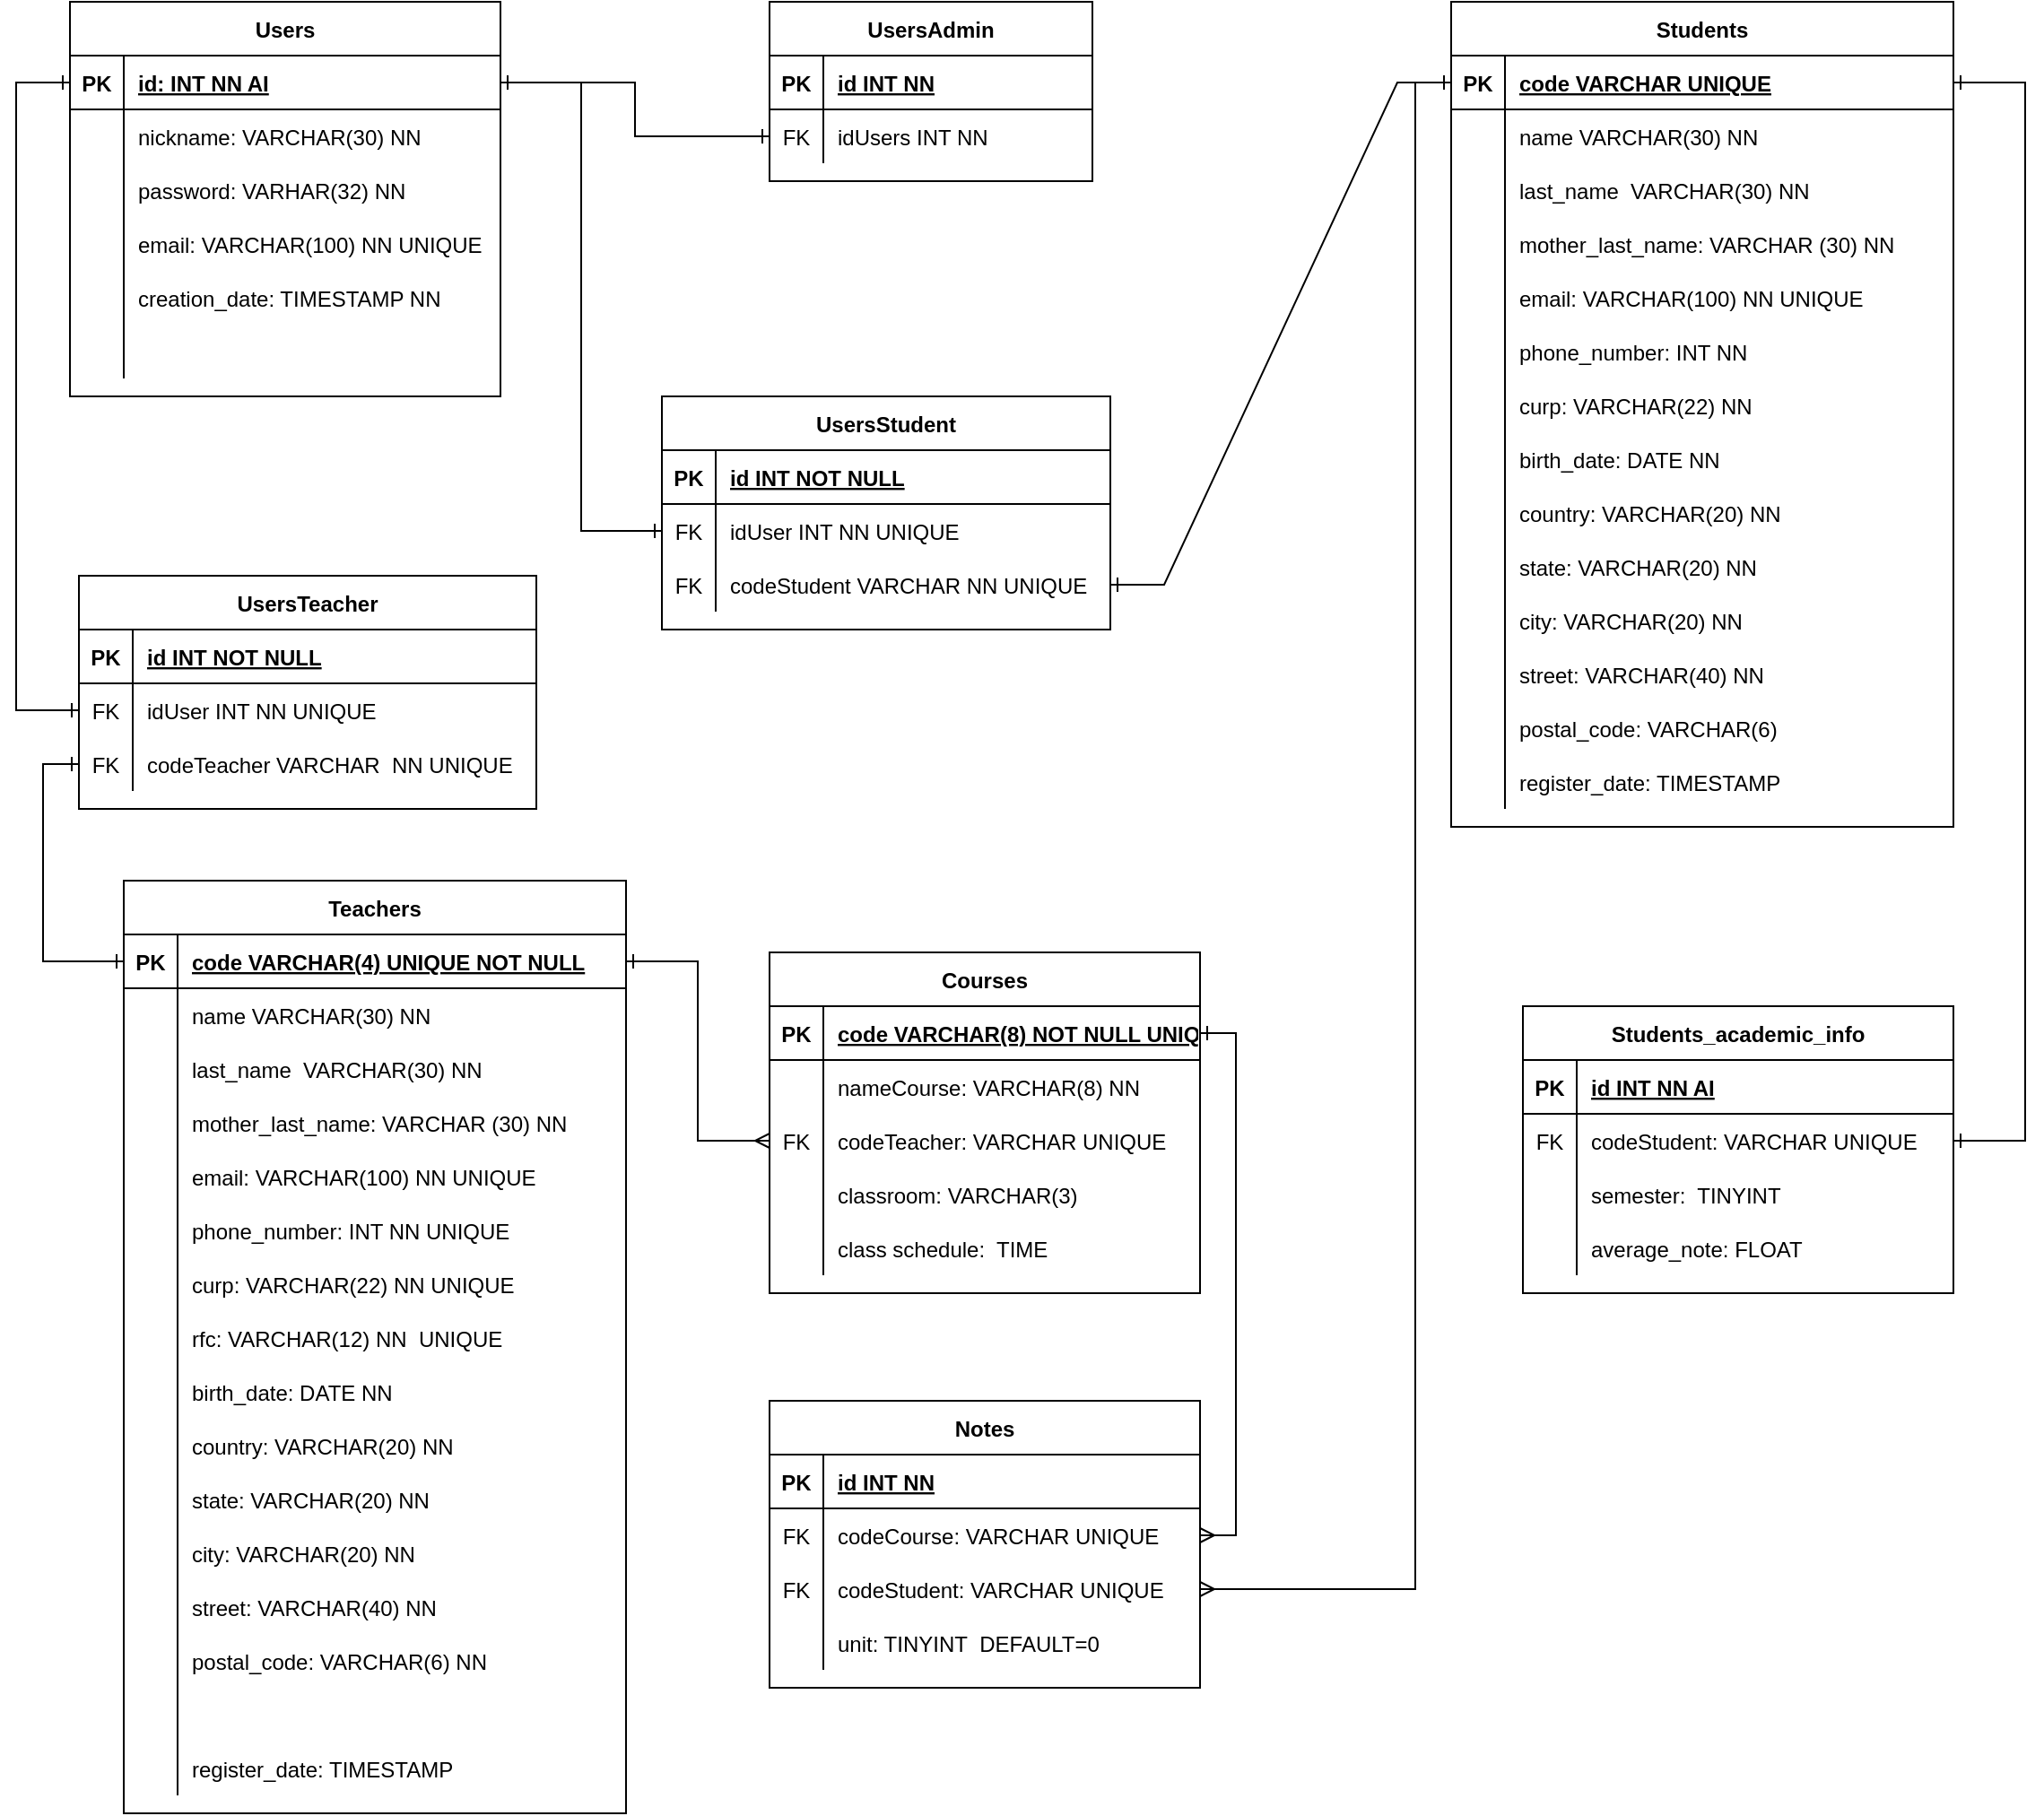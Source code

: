 <mxfile version="19.0.3" type="device"><diagram id="V6RpTPRDwEOtcUbeiDwb" name="Página-1"><mxGraphModel dx="868" dy="561" grid="1" gridSize="10" guides="1" tooltips="1" connect="1" arrows="1" fold="1" page="1" pageScale="1" pageWidth="1169" pageHeight="1654" math="0" shadow="0"><root><mxCell id="0"/><mxCell id="1" parent="0"/><mxCell id="10BROFolvY5V-bJtuwKu-2" value="Users" style="shape=table;startSize=30;container=1;collapsible=1;childLayout=tableLayout;fixedRows=1;rowLines=0;fontStyle=1;align=center;resizeLast=1;" parent="1" vertex="1"><mxGeometry x="40" y="40" width="240" height="220" as="geometry"><mxRectangle x="200" y="130" width="70" height="30" as="alternateBounds"/></mxGeometry></mxCell><mxCell id="10BROFolvY5V-bJtuwKu-3" value="" style="shape=tableRow;horizontal=0;startSize=0;swimlaneHead=0;swimlaneBody=0;fillColor=none;collapsible=0;dropTarget=0;points=[[0,0.5],[1,0.5]];portConstraint=eastwest;top=0;left=0;right=0;bottom=1;" parent="10BROFolvY5V-bJtuwKu-2" vertex="1"><mxGeometry y="30" width="240" height="30" as="geometry"/></mxCell><mxCell id="10BROFolvY5V-bJtuwKu-4" value="PK" style="shape=partialRectangle;connectable=0;fillColor=none;top=0;left=0;bottom=0;right=0;fontStyle=1;overflow=hidden;" parent="10BROFolvY5V-bJtuwKu-3" vertex="1"><mxGeometry width="30" height="30" as="geometry"><mxRectangle width="30" height="30" as="alternateBounds"/></mxGeometry></mxCell><mxCell id="10BROFolvY5V-bJtuwKu-5" value="id: INT NN AI" style="shape=partialRectangle;connectable=0;fillColor=none;top=0;left=0;bottom=0;right=0;align=left;spacingLeft=6;fontStyle=5;overflow=hidden;" parent="10BROFolvY5V-bJtuwKu-3" vertex="1"><mxGeometry x="30" width="210" height="30" as="geometry"><mxRectangle width="210" height="30" as="alternateBounds"/></mxGeometry></mxCell><mxCell id="10BROFolvY5V-bJtuwKu-6" value="" style="shape=tableRow;horizontal=0;startSize=0;swimlaneHead=0;swimlaneBody=0;fillColor=none;collapsible=0;dropTarget=0;points=[[0,0.5],[1,0.5]];portConstraint=eastwest;top=0;left=0;right=0;bottom=0;" parent="10BROFolvY5V-bJtuwKu-2" vertex="1"><mxGeometry y="60" width="240" height="30" as="geometry"/></mxCell><mxCell id="10BROFolvY5V-bJtuwKu-7" value="" style="shape=partialRectangle;connectable=0;fillColor=none;top=0;left=0;bottom=0;right=0;editable=1;overflow=hidden;" parent="10BROFolvY5V-bJtuwKu-6" vertex="1"><mxGeometry width="30" height="30" as="geometry"><mxRectangle width="30" height="30" as="alternateBounds"/></mxGeometry></mxCell><mxCell id="10BROFolvY5V-bJtuwKu-8" value="nickname: VARCHAR(30) NN" style="shape=partialRectangle;connectable=0;fillColor=none;top=0;left=0;bottom=0;right=0;align=left;spacingLeft=6;overflow=hidden;" parent="10BROFolvY5V-bJtuwKu-6" vertex="1"><mxGeometry x="30" width="210" height="30" as="geometry"><mxRectangle width="210" height="30" as="alternateBounds"/></mxGeometry></mxCell><mxCell id="10BROFolvY5V-bJtuwKu-9" value="" style="shape=tableRow;horizontal=0;startSize=0;swimlaneHead=0;swimlaneBody=0;fillColor=none;collapsible=0;dropTarget=0;points=[[0,0.5],[1,0.5]];portConstraint=eastwest;top=0;left=0;right=0;bottom=0;" parent="10BROFolvY5V-bJtuwKu-2" vertex="1"><mxGeometry y="90" width="240" height="30" as="geometry"/></mxCell><mxCell id="10BROFolvY5V-bJtuwKu-10" value="" style="shape=partialRectangle;connectable=0;fillColor=none;top=0;left=0;bottom=0;right=0;editable=1;overflow=hidden;" parent="10BROFolvY5V-bJtuwKu-9" vertex="1"><mxGeometry width="30" height="30" as="geometry"><mxRectangle width="30" height="30" as="alternateBounds"/></mxGeometry></mxCell><mxCell id="10BROFolvY5V-bJtuwKu-11" value="password: VARHAR(32) NN" style="shape=partialRectangle;connectable=0;fillColor=none;top=0;left=0;bottom=0;right=0;align=left;spacingLeft=6;overflow=hidden;" parent="10BROFolvY5V-bJtuwKu-9" vertex="1"><mxGeometry x="30" width="210" height="30" as="geometry"><mxRectangle width="210" height="30" as="alternateBounds"/></mxGeometry></mxCell><mxCell id="10BROFolvY5V-bJtuwKu-12" value="" style="shape=tableRow;horizontal=0;startSize=0;swimlaneHead=0;swimlaneBody=0;fillColor=none;collapsible=0;dropTarget=0;points=[[0,0.5],[1,0.5]];portConstraint=eastwest;top=0;left=0;right=0;bottom=0;" parent="10BROFolvY5V-bJtuwKu-2" vertex="1"><mxGeometry y="120" width="240" height="30" as="geometry"/></mxCell><mxCell id="10BROFolvY5V-bJtuwKu-13" value="" style="shape=partialRectangle;connectable=0;fillColor=none;top=0;left=0;bottom=0;right=0;editable=1;overflow=hidden;" parent="10BROFolvY5V-bJtuwKu-12" vertex="1"><mxGeometry width="30" height="30" as="geometry"><mxRectangle width="30" height="30" as="alternateBounds"/></mxGeometry></mxCell><mxCell id="10BROFolvY5V-bJtuwKu-14" value="email: VARCHAR(100) NN UNIQUE" style="shape=partialRectangle;connectable=0;fillColor=none;top=0;left=0;bottom=0;right=0;align=left;spacingLeft=6;overflow=hidden;" parent="10BROFolvY5V-bJtuwKu-12" vertex="1"><mxGeometry x="30" width="210" height="30" as="geometry"><mxRectangle width="210" height="30" as="alternateBounds"/></mxGeometry></mxCell><mxCell id="10BROFolvY5V-bJtuwKu-16" style="shape=tableRow;horizontal=0;startSize=0;swimlaneHead=0;swimlaneBody=0;fillColor=none;collapsible=0;dropTarget=0;points=[[0,0.5],[1,0.5]];portConstraint=eastwest;top=0;left=0;right=0;bottom=0;" parent="10BROFolvY5V-bJtuwKu-2" vertex="1"><mxGeometry y="150" width="240" height="30" as="geometry"/></mxCell><mxCell id="10BROFolvY5V-bJtuwKu-17" style="shape=partialRectangle;connectable=0;fillColor=none;top=0;left=0;bottom=0;right=0;editable=1;overflow=hidden;" parent="10BROFolvY5V-bJtuwKu-16" vertex="1"><mxGeometry width="30" height="30" as="geometry"><mxRectangle width="30" height="30" as="alternateBounds"/></mxGeometry></mxCell><mxCell id="10BROFolvY5V-bJtuwKu-18" value="creation_date: TIMESTAMP NN" style="shape=partialRectangle;connectable=0;fillColor=none;top=0;left=0;bottom=0;right=0;align=left;spacingLeft=6;overflow=hidden;" parent="10BROFolvY5V-bJtuwKu-16" vertex="1"><mxGeometry x="30" width="210" height="30" as="geometry"><mxRectangle width="210" height="30" as="alternateBounds"/></mxGeometry></mxCell><mxCell id="10BROFolvY5V-bJtuwKu-19" style="shape=tableRow;horizontal=0;startSize=0;swimlaneHead=0;swimlaneBody=0;fillColor=none;collapsible=0;dropTarget=0;points=[[0,0.5],[1,0.5]];portConstraint=eastwest;top=0;left=0;right=0;bottom=0;" parent="10BROFolvY5V-bJtuwKu-2" vertex="1"><mxGeometry y="180" width="240" height="30" as="geometry"/></mxCell><mxCell id="10BROFolvY5V-bJtuwKu-20" style="shape=partialRectangle;connectable=0;fillColor=none;top=0;left=0;bottom=0;right=0;editable=1;overflow=hidden;" parent="10BROFolvY5V-bJtuwKu-19" vertex="1"><mxGeometry width="30" height="30" as="geometry"><mxRectangle width="30" height="30" as="alternateBounds"/></mxGeometry></mxCell><mxCell id="10BROFolvY5V-bJtuwKu-21" value="" style="shape=partialRectangle;connectable=0;fillColor=none;top=0;left=0;bottom=0;right=0;align=left;spacingLeft=6;overflow=hidden;" parent="10BROFolvY5V-bJtuwKu-19" vertex="1"><mxGeometry x="30" width="210" height="30" as="geometry"><mxRectangle width="210" height="30" as="alternateBounds"/></mxGeometry></mxCell><mxCell id="10BROFolvY5V-bJtuwKu-22" value="Students" style="shape=table;startSize=30;container=1;collapsible=1;childLayout=tableLayout;fixedRows=1;rowLines=0;fontStyle=1;align=center;resizeLast=1;" parent="1" vertex="1"><mxGeometry x="810" y="40" width="280" height="460" as="geometry"/></mxCell><mxCell id="10BROFolvY5V-bJtuwKu-23" value="" style="shape=tableRow;horizontal=0;startSize=0;swimlaneHead=0;swimlaneBody=0;fillColor=none;collapsible=0;dropTarget=0;points=[[0,0.5],[1,0.5]];portConstraint=eastwest;top=0;left=0;right=0;bottom=1;" parent="10BROFolvY5V-bJtuwKu-22" vertex="1"><mxGeometry y="30" width="280" height="30" as="geometry"/></mxCell><mxCell id="10BROFolvY5V-bJtuwKu-24" value="PK" style="shape=partialRectangle;connectable=0;fillColor=none;top=0;left=0;bottom=0;right=0;fontStyle=1;overflow=hidden;" parent="10BROFolvY5V-bJtuwKu-23" vertex="1"><mxGeometry width="30" height="30" as="geometry"><mxRectangle width="30" height="30" as="alternateBounds"/></mxGeometry></mxCell><mxCell id="10BROFolvY5V-bJtuwKu-25" value="code VARCHAR UNIQUE" style="shape=partialRectangle;connectable=0;fillColor=none;top=0;left=0;bottom=0;right=0;align=left;spacingLeft=6;fontStyle=5;overflow=hidden;" parent="10BROFolvY5V-bJtuwKu-23" vertex="1"><mxGeometry x="30" width="250" height="30" as="geometry"><mxRectangle width="250" height="30" as="alternateBounds"/></mxGeometry></mxCell><mxCell id="10BROFolvY5V-bJtuwKu-26" value="" style="shape=tableRow;horizontal=0;startSize=0;swimlaneHead=0;swimlaneBody=0;fillColor=none;collapsible=0;dropTarget=0;points=[[0,0.5],[1,0.5]];portConstraint=eastwest;top=0;left=0;right=0;bottom=0;" parent="10BROFolvY5V-bJtuwKu-22" vertex="1"><mxGeometry y="60" width="280" height="30" as="geometry"/></mxCell><mxCell id="10BROFolvY5V-bJtuwKu-27" value="" style="shape=partialRectangle;connectable=0;fillColor=none;top=0;left=0;bottom=0;right=0;editable=1;overflow=hidden;" parent="10BROFolvY5V-bJtuwKu-26" vertex="1"><mxGeometry width="30" height="30" as="geometry"><mxRectangle width="30" height="30" as="alternateBounds"/></mxGeometry></mxCell><mxCell id="10BROFolvY5V-bJtuwKu-28" value="name VARCHAR(30) NN" style="shape=partialRectangle;connectable=0;fillColor=none;top=0;left=0;bottom=0;right=0;align=left;spacingLeft=6;overflow=hidden;" parent="10BROFolvY5V-bJtuwKu-26" vertex="1"><mxGeometry x="30" width="250" height="30" as="geometry"><mxRectangle width="250" height="30" as="alternateBounds"/></mxGeometry></mxCell><mxCell id="10BROFolvY5V-bJtuwKu-29" value="" style="shape=tableRow;horizontal=0;startSize=0;swimlaneHead=0;swimlaneBody=0;fillColor=none;collapsible=0;dropTarget=0;points=[[0,0.5],[1,0.5]];portConstraint=eastwest;top=0;left=0;right=0;bottom=0;" parent="10BROFolvY5V-bJtuwKu-22" vertex="1"><mxGeometry y="90" width="280" height="30" as="geometry"/></mxCell><mxCell id="10BROFolvY5V-bJtuwKu-30" value="" style="shape=partialRectangle;connectable=0;fillColor=none;top=0;left=0;bottom=0;right=0;editable=1;overflow=hidden;" parent="10BROFolvY5V-bJtuwKu-29" vertex="1"><mxGeometry width="30" height="30" as="geometry"><mxRectangle width="30" height="30" as="alternateBounds"/></mxGeometry></mxCell><mxCell id="10BROFolvY5V-bJtuwKu-31" value="last_name  VARCHAR(30) NN" style="shape=partialRectangle;connectable=0;fillColor=none;top=0;left=0;bottom=0;right=0;align=left;spacingLeft=6;overflow=hidden;" parent="10BROFolvY5V-bJtuwKu-29" vertex="1"><mxGeometry x="30" width="250" height="30" as="geometry"><mxRectangle width="250" height="30" as="alternateBounds"/></mxGeometry></mxCell><mxCell id="10BROFolvY5V-bJtuwKu-32" value="" style="shape=tableRow;horizontal=0;startSize=0;swimlaneHead=0;swimlaneBody=0;fillColor=none;collapsible=0;dropTarget=0;points=[[0,0.5],[1,0.5]];portConstraint=eastwest;top=0;left=0;right=0;bottom=0;" parent="10BROFolvY5V-bJtuwKu-22" vertex="1"><mxGeometry y="120" width="280" height="30" as="geometry"/></mxCell><mxCell id="10BROFolvY5V-bJtuwKu-33" value="" style="shape=partialRectangle;connectable=0;fillColor=none;top=0;left=0;bottom=0;right=0;editable=1;overflow=hidden;" parent="10BROFolvY5V-bJtuwKu-32" vertex="1"><mxGeometry width="30" height="30" as="geometry"><mxRectangle width="30" height="30" as="alternateBounds"/></mxGeometry></mxCell><mxCell id="10BROFolvY5V-bJtuwKu-34" value="mother_last_name: VARCHAR (30) NN" style="shape=partialRectangle;connectable=0;fillColor=none;top=0;left=0;bottom=0;right=0;align=left;spacingLeft=6;overflow=hidden;" parent="10BROFolvY5V-bJtuwKu-32" vertex="1"><mxGeometry x="30" width="250" height="30" as="geometry"><mxRectangle width="250" height="30" as="alternateBounds"/></mxGeometry></mxCell><mxCell id="10BROFolvY5V-bJtuwKu-56" style="shape=tableRow;horizontal=0;startSize=0;swimlaneHead=0;swimlaneBody=0;fillColor=none;collapsible=0;dropTarget=0;points=[[0,0.5],[1,0.5]];portConstraint=eastwest;top=0;left=0;right=0;bottom=0;" parent="10BROFolvY5V-bJtuwKu-22" vertex="1"><mxGeometry y="150" width="280" height="30" as="geometry"/></mxCell><mxCell id="10BROFolvY5V-bJtuwKu-57" style="shape=partialRectangle;connectable=0;fillColor=none;top=0;left=0;bottom=0;right=0;editable=1;overflow=hidden;" parent="10BROFolvY5V-bJtuwKu-56" vertex="1"><mxGeometry width="30" height="30" as="geometry"><mxRectangle width="30" height="30" as="alternateBounds"/></mxGeometry></mxCell><mxCell id="10BROFolvY5V-bJtuwKu-58" value="email: VARCHAR(100) NN UNIQUE" style="shape=partialRectangle;connectable=0;fillColor=none;top=0;left=0;bottom=0;right=0;align=left;spacingLeft=6;overflow=hidden;" parent="10BROFolvY5V-bJtuwKu-56" vertex="1"><mxGeometry x="30" width="250" height="30" as="geometry"><mxRectangle width="250" height="30" as="alternateBounds"/></mxGeometry></mxCell><mxCell id="10BROFolvY5V-bJtuwKu-105" style="shape=tableRow;horizontal=0;startSize=0;swimlaneHead=0;swimlaneBody=0;fillColor=none;collapsible=0;dropTarget=0;points=[[0,0.5],[1,0.5]];portConstraint=eastwest;top=0;left=0;right=0;bottom=0;" parent="10BROFolvY5V-bJtuwKu-22" vertex="1"><mxGeometry y="180" width="280" height="30" as="geometry"/></mxCell><mxCell id="10BROFolvY5V-bJtuwKu-106" style="shape=partialRectangle;connectable=0;fillColor=none;top=0;left=0;bottom=0;right=0;editable=1;overflow=hidden;" parent="10BROFolvY5V-bJtuwKu-105" vertex="1"><mxGeometry width="30" height="30" as="geometry"><mxRectangle width="30" height="30" as="alternateBounds"/></mxGeometry></mxCell><mxCell id="10BROFolvY5V-bJtuwKu-107" value="phone_number: INT NN" style="shape=partialRectangle;connectable=0;fillColor=none;top=0;left=0;bottom=0;right=0;align=left;spacingLeft=6;overflow=hidden;" parent="10BROFolvY5V-bJtuwKu-105" vertex="1"><mxGeometry x="30" width="250" height="30" as="geometry"><mxRectangle width="250" height="30" as="alternateBounds"/></mxGeometry></mxCell><mxCell id="10BROFolvY5V-bJtuwKu-35" style="shape=tableRow;horizontal=0;startSize=0;swimlaneHead=0;swimlaneBody=0;fillColor=none;collapsible=0;dropTarget=0;points=[[0,0.5],[1,0.5]];portConstraint=eastwest;top=0;left=0;right=0;bottom=0;" parent="10BROFolvY5V-bJtuwKu-22" vertex="1"><mxGeometry y="210" width="280" height="30" as="geometry"/></mxCell><mxCell id="10BROFolvY5V-bJtuwKu-36" style="shape=partialRectangle;connectable=0;fillColor=none;top=0;left=0;bottom=0;right=0;editable=1;overflow=hidden;" parent="10BROFolvY5V-bJtuwKu-35" vertex="1"><mxGeometry width="30" height="30" as="geometry"><mxRectangle width="30" height="30" as="alternateBounds"/></mxGeometry></mxCell><mxCell id="10BROFolvY5V-bJtuwKu-37" value="curp: VARCHAR(22) NN" style="shape=partialRectangle;connectable=0;fillColor=none;top=0;left=0;bottom=0;right=0;align=left;spacingLeft=6;overflow=hidden;" parent="10BROFolvY5V-bJtuwKu-35" vertex="1"><mxGeometry x="30" width="250" height="30" as="geometry"><mxRectangle width="250" height="30" as="alternateBounds"/></mxGeometry></mxCell><mxCell id="10BROFolvY5V-bJtuwKu-38" style="shape=tableRow;horizontal=0;startSize=0;swimlaneHead=0;swimlaneBody=0;fillColor=none;collapsible=0;dropTarget=0;points=[[0,0.5],[1,0.5]];portConstraint=eastwest;top=0;left=0;right=0;bottom=0;" parent="10BROFolvY5V-bJtuwKu-22" vertex="1"><mxGeometry y="240" width="280" height="30" as="geometry"/></mxCell><mxCell id="10BROFolvY5V-bJtuwKu-39" style="shape=partialRectangle;connectable=0;fillColor=none;top=0;left=0;bottom=0;right=0;editable=1;overflow=hidden;" parent="10BROFolvY5V-bJtuwKu-38" vertex="1"><mxGeometry width="30" height="30" as="geometry"><mxRectangle width="30" height="30" as="alternateBounds"/></mxGeometry></mxCell><mxCell id="10BROFolvY5V-bJtuwKu-40" value="birth_date: DATE NN" style="shape=partialRectangle;connectable=0;fillColor=none;top=0;left=0;bottom=0;right=0;align=left;spacingLeft=6;overflow=hidden;" parent="10BROFolvY5V-bJtuwKu-38" vertex="1"><mxGeometry x="30" width="250" height="30" as="geometry"><mxRectangle width="250" height="30" as="alternateBounds"/></mxGeometry></mxCell><mxCell id="10BROFolvY5V-bJtuwKu-41" style="shape=tableRow;horizontal=0;startSize=0;swimlaneHead=0;swimlaneBody=0;fillColor=none;collapsible=0;dropTarget=0;points=[[0,0.5],[1,0.5]];portConstraint=eastwest;top=0;left=0;right=0;bottom=0;" parent="10BROFolvY5V-bJtuwKu-22" vertex="1"><mxGeometry y="270" width="280" height="30" as="geometry"/></mxCell><mxCell id="10BROFolvY5V-bJtuwKu-42" style="shape=partialRectangle;connectable=0;fillColor=none;top=0;left=0;bottom=0;right=0;editable=1;overflow=hidden;" parent="10BROFolvY5V-bJtuwKu-41" vertex="1"><mxGeometry width="30" height="30" as="geometry"><mxRectangle width="30" height="30" as="alternateBounds"/></mxGeometry></mxCell><mxCell id="10BROFolvY5V-bJtuwKu-43" value="country: VARCHAR(20) NN" style="shape=partialRectangle;connectable=0;fillColor=none;top=0;left=0;bottom=0;right=0;align=left;spacingLeft=6;overflow=hidden;" parent="10BROFolvY5V-bJtuwKu-41" vertex="1"><mxGeometry x="30" width="250" height="30" as="geometry"><mxRectangle width="250" height="30" as="alternateBounds"/></mxGeometry></mxCell><mxCell id="10BROFolvY5V-bJtuwKu-44" style="shape=tableRow;horizontal=0;startSize=0;swimlaneHead=0;swimlaneBody=0;fillColor=none;collapsible=0;dropTarget=0;points=[[0,0.5],[1,0.5]];portConstraint=eastwest;top=0;left=0;right=0;bottom=0;" parent="10BROFolvY5V-bJtuwKu-22" vertex="1"><mxGeometry y="300" width="280" height="30" as="geometry"/></mxCell><mxCell id="10BROFolvY5V-bJtuwKu-45" style="shape=partialRectangle;connectable=0;fillColor=none;top=0;left=0;bottom=0;right=0;editable=1;overflow=hidden;" parent="10BROFolvY5V-bJtuwKu-44" vertex="1"><mxGeometry width="30" height="30" as="geometry"><mxRectangle width="30" height="30" as="alternateBounds"/></mxGeometry></mxCell><mxCell id="10BROFolvY5V-bJtuwKu-46" value="state: VARCHAR(20) NN" style="shape=partialRectangle;connectable=0;fillColor=none;top=0;left=0;bottom=0;right=0;align=left;spacingLeft=6;overflow=hidden;" parent="10BROFolvY5V-bJtuwKu-44" vertex="1"><mxGeometry x="30" width="250" height="30" as="geometry"><mxRectangle width="250" height="30" as="alternateBounds"/></mxGeometry></mxCell><mxCell id="10BROFolvY5V-bJtuwKu-47" style="shape=tableRow;horizontal=0;startSize=0;swimlaneHead=0;swimlaneBody=0;fillColor=none;collapsible=0;dropTarget=0;points=[[0,0.5],[1,0.5]];portConstraint=eastwest;top=0;left=0;right=0;bottom=0;" parent="10BROFolvY5V-bJtuwKu-22" vertex="1"><mxGeometry y="330" width="280" height="30" as="geometry"/></mxCell><mxCell id="10BROFolvY5V-bJtuwKu-48" style="shape=partialRectangle;connectable=0;fillColor=none;top=0;left=0;bottom=0;right=0;editable=1;overflow=hidden;" parent="10BROFolvY5V-bJtuwKu-47" vertex="1"><mxGeometry width="30" height="30" as="geometry"><mxRectangle width="30" height="30" as="alternateBounds"/></mxGeometry></mxCell><mxCell id="10BROFolvY5V-bJtuwKu-49" value="city: VARCHAR(20) NN" style="shape=partialRectangle;connectable=0;fillColor=none;top=0;left=0;bottom=0;right=0;align=left;spacingLeft=6;overflow=hidden;" parent="10BROFolvY5V-bJtuwKu-47" vertex="1"><mxGeometry x="30" width="250" height="30" as="geometry"><mxRectangle width="250" height="30" as="alternateBounds"/></mxGeometry></mxCell><mxCell id="10BROFolvY5V-bJtuwKu-50" style="shape=tableRow;horizontal=0;startSize=0;swimlaneHead=0;swimlaneBody=0;fillColor=none;collapsible=0;dropTarget=0;points=[[0,0.5],[1,0.5]];portConstraint=eastwest;top=0;left=0;right=0;bottom=0;" parent="10BROFolvY5V-bJtuwKu-22" vertex="1"><mxGeometry y="360" width="280" height="30" as="geometry"/></mxCell><mxCell id="10BROFolvY5V-bJtuwKu-51" style="shape=partialRectangle;connectable=0;fillColor=none;top=0;left=0;bottom=0;right=0;editable=1;overflow=hidden;" parent="10BROFolvY5V-bJtuwKu-50" vertex="1"><mxGeometry width="30" height="30" as="geometry"><mxRectangle width="30" height="30" as="alternateBounds"/></mxGeometry></mxCell><mxCell id="10BROFolvY5V-bJtuwKu-52" value="street: VARCHAR(40) NN" style="shape=partialRectangle;connectable=0;fillColor=none;top=0;left=0;bottom=0;right=0;align=left;spacingLeft=6;overflow=hidden;" parent="10BROFolvY5V-bJtuwKu-50" vertex="1"><mxGeometry x="30" width="250" height="30" as="geometry"><mxRectangle width="250" height="30" as="alternateBounds"/></mxGeometry></mxCell><mxCell id="10BROFolvY5V-bJtuwKu-53" style="shape=tableRow;horizontal=0;startSize=0;swimlaneHead=0;swimlaneBody=0;fillColor=none;collapsible=0;dropTarget=0;points=[[0,0.5],[1,0.5]];portConstraint=eastwest;top=0;left=0;right=0;bottom=0;" parent="10BROFolvY5V-bJtuwKu-22" vertex="1"><mxGeometry y="390" width="280" height="30" as="geometry"/></mxCell><mxCell id="10BROFolvY5V-bJtuwKu-54" style="shape=partialRectangle;connectable=0;fillColor=none;top=0;left=0;bottom=0;right=0;editable=1;overflow=hidden;" parent="10BROFolvY5V-bJtuwKu-53" vertex="1"><mxGeometry width="30" height="30" as="geometry"><mxRectangle width="30" height="30" as="alternateBounds"/></mxGeometry></mxCell><mxCell id="10BROFolvY5V-bJtuwKu-55" value="postal_code: VARCHAR(6)" style="shape=partialRectangle;connectable=0;fillColor=none;top=0;left=0;bottom=0;right=0;align=left;spacingLeft=6;overflow=hidden;" parent="10BROFolvY5V-bJtuwKu-53" vertex="1"><mxGeometry x="30" width="250" height="30" as="geometry"><mxRectangle width="250" height="30" as="alternateBounds"/></mxGeometry></mxCell><mxCell id="10BROFolvY5V-bJtuwKu-111" style="shape=tableRow;horizontal=0;startSize=0;swimlaneHead=0;swimlaneBody=0;fillColor=none;collapsible=0;dropTarget=0;points=[[0,0.5],[1,0.5]];portConstraint=eastwest;top=0;left=0;right=0;bottom=0;" parent="10BROFolvY5V-bJtuwKu-22" vertex="1"><mxGeometry y="420" width="280" height="30" as="geometry"/></mxCell><mxCell id="10BROFolvY5V-bJtuwKu-112" style="shape=partialRectangle;connectable=0;fillColor=none;top=0;left=0;bottom=0;right=0;editable=1;overflow=hidden;" parent="10BROFolvY5V-bJtuwKu-111" vertex="1"><mxGeometry width="30" height="30" as="geometry"><mxRectangle width="30" height="30" as="alternateBounds"/></mxGeometry></mxCell><mxCell id="10BROFolvY5V-bJtuwKu-113" value="register_date: TIMESTAMP" style="shape=partialRectangle;connectable=0;fillColor=none;top=0;left=0;bottom=0;right=0;align=left;spacingLeft=6;overflow=hidden;" parent="10BROFolvY5V-bJtuwKu-111" vertex="1"><mxGeometry x="30" width="250" height="30" as="geometry"><mxRectangle width="250" height="30" as="alternateBounds"/></mxGeometry></mxCell><mxCell id="10BROFolvY5V-bJtuwKu-62" value="Teachers" style="shape=table;startSize=30;container=1;collapsible=1;childLayout=tableLayout;fixedRows=1;rowLines=0;fontStyle=1;align=center;resizeLast=1;" parent="1" vertex="1"><mxGeometry x="70" y="530" width="280" height="520" as="geometry"/></mxCell><mxCell id="10BROFolvY5V-bJtuwKu-63" value="" style="shape=tableRow;horizontal=0;startSize=0;swimlaneHead=0;swimlaneBody=0;fillColor=none;collapsible=0;dropTarget=0;points=[[0,0.5],[1,0.5]];portConstraint=eastwest;top=0;left=0;right=0;bottom=1;" parent="10BROFolvY5V-bJtuwKu-62" vertex="1"><mxGeometry y="30" width="280" height="30" as="geometry"/></mxCell><mxCell id="10BROFolvY5V-bJtuwKu-64" value="PK" style="shape=partialRectangle;connectable=0;fillColor=none;top=0;left=0;bottom=0;right=0;fontStyle=1;overflow=hidden;" parent="10BROFolvY5V-bJtuwKu-63" vertex="1"><mxGeometry width="30" height="30" as="geometry"><mxRectangle width="30" height="30" as="alternateBounds"/></mxGeometry></mxCell><mxCell id="10BROFolvY5V-bJtuwKu-65" value="code VARCHAR(4) UNIQUE NOT NULL" style="shape=partialRectangle;connectable=0;fillColor=none;top=0;left=0;bottom=0;right=0;align=left;spacingLeft=6;fontStyle=5;overflow=hidden;" parent="10BROFolvY5V-bJtuwKu-63" vertex="1"><mxGeometry x="30" width="250" height="30" as="geometry"><mxRectangle width="250" height="30" as="alternateBounds"/></mxGeometry></mxCell><mxCell id="10BROFolvY5V-bJtuwKu-66" value="" style="shape=tableRow;horizontal=0;startSize=0;swimlaneHead=0;swimlaneBody=0;fillColor=none;collapsible=0;dropTarget=0;points=[[0,0.5],[1,0.5]];portConstraint=eastwest;top=0;left=0;right=0;bottom=0;" parent="10BROFolvY5V-bJtuwKu-62" vertex="1"><mxGeometry y="60" width="280" height="30" as="geometry"/></mxCell><mxCell id="10BROFolvY5V-bJtuwKu-67" value="" style="shape=partialRectangle;connectable=0;fillColor=none;top=0;left=0;bottom=0;right=0;editable=1;overflow=hidden;" parent="10BROFolvY5V-bJtuwKu-66" vertex="1"><mxGeometry width="30" height="30" as="geometry"><mxRectangle width="30" height="30" as="alternateBounds"/></mxGeometry></mxCell><mxCell id="10BROFolvY5V-bJtuwKu-68" value="name VARCHAR(30) NN" style="shape=partialRectangle;connectable=0;fillColor=none;top=0;left=0;bottom=0;right=0;align=left;spacingLeft=6;overflow=hidden;" parent="10BROFolvY5V-bJtuwKu-66" vertex="1"><mxGeometry x="30" width="250" height="30" as="geometry"><mxRectangle width="250" height="30" as="alternateBounds"/></mxGeometry></mxCell><mxCell id="10BROFolvY5V-bJtuwKu-69" value="" style="shape=tableRow;horizontal=0;startSize=0;swimlaneHead=0;swimlaneBody=0;fillColor=none;collapsible=0;dropTarget=0;points=[[0,0.5],[1,0.5]];portConstraint=eastwest;top=0;left=0;right=0;bottom=0;" parent="10BROFolvY5V-bJtuwKu-62" vertex="1"><mxGeometry y="90" width="280" height="30" as="geometry"/></mxCell><mxCell id="10BROFolvY5V-bJtuwKu-70" value="" style="shape=partialRectangle;connectable=0;fillColor=none;top=0;left=0;bottom=0;right=0;editable=1;overflow=hidden;" parent="10BROFolvY5V-bJtuwKu-69" vertex="1"><mxGeometry width="30" height="30" as="geometry"><mxRectangle width="30" height="30" as="alternateBounds"/></mxGeometry></mxCell><mxCell id="10BROFolvY5V-bJtuwKu-71" value="last_name  VARCHAR(30) NN" style="shape=partialRectangle;connectable=0;fillColor=none;top=0;left=0;bottom=0;right=0;align=left;spacingLeft=6;overflow=hidden;" parent="10BROFolvY5V-bJtuwKu-69" vertex="1"><mxGeometry x="30" width="250" height="30" as="geometry"><mxRectangle width="250" height="30" as="alternateBounds"/></mxGeometry></mxCell><mxCell id="10BROFolvY5V-bJtuwKu-72" value="" style="shape=tableRow;horizontal=0;startSize=0;swimlaneHead=0;swimlaneBody=0;fillColor=none;collapsible=0;dropTarget=0;points=[[0,0.5],[1,0.5]];portConstraint=eastwest;top=0;left=0;right=0;bottom=0;" parent="10BROFolvY5V-bJtuwKu-62" vertex="1"><mxGeometry y="120" width="280" height="30" as="geometry"/></mxCell><mxCell id="10BROFolvY5V-bJtuwKu-73" value="" style="shape=partialRectangle;connectable=0;fillColor=none;top=0;left=0;bottom=0;right=0;editable=1;overflow=hidden;" parent="10BROFolvY5V-bJtuwKu-72" vertex="1"><mxGeometry width="30" height="30" as="geometry"><mxRectangle width="30" height="30" as="alternateBounds"/></mxGeometry></mxCell><mxCell id="10BROFolvY5V-bJtuwKu-74" value="mother_last_name: VARCHAR (30) NN" style="shape=partialRectangle;connectable=0;fillColor=none;top=0;left=0;bottom=0;right=0;align=left;spacingLeft=6;overflow=hidden;" parent="10BROFolvY5V-bJtuwKu-72" vertex="1"><mxGeometry x="30" width="250" height="30" as="geometry"><mxRectangle width="250" height="30" as="alternateBounds"/></mxGeometry></mxCell><mxCell id="10BROFolvY5V-bJtuwKu-96" style="shape=tableRow;horizontal=0;startSize=0;swimlaneHead=0;swimlaneBody=0;fillColor=none;collapsible=0;dropTarget=0;points=[[0,0.5],[1,0.5]];portConstraint=eastwest;top=0;left=0;right=0;bottom=0;" parent="10BROFolvY5V-bJtuwKu-62" vertex="1"><mxGeometry y="150" width="280" height="30" as="geometry"/></mxCell><mxCell id="10BROFolvY5V-bJtuwKu-97" style="shape=partialRectangle;connectable=0;fillColor=none;top=0;left=0;bottom=0;right=0;editable=1;overflow=hidden;" parent="10BROFolvY5V-bJtuwKu-96" vertex="1"><mxGeometry width="30" height="30" as="geometry"><mxRectangle width="30" height="30" as="alternateBounds"/></mxGeometry></mxCell><mxCell id="10BROFolvY5V-bJtuwKu-98" value="email: VARCHAR(100) NN UNIQUE" style="shape=partialRectangle;connectable=0;fillColor=none;top=0;left=0;bottom=0;right=0;align=left;spacingLeft=6;overflow=hidden;" parent="10BROFolvY5V-bJtuwKu-96" vertex="1"><mxGeometry x="30" width="250" height="30" as="geometry"><mxRectangle width="250" height="30" as="alternateBounds"/></mxGeometry></mxCell><mxCell id="10BROFolvY5V-bJtuwKu-108" style="shape=tableRow;horizontal=0;startSize=0;swimlaneHead=0;swimlaneBody=0;fillColor=none;collapsible=0;dropTarget=0;points=[[0,0.5],[1,0.5]];portConstraint=eastwest;top=0;left=0;right=0;bottom=0;" parent="10BROFolvY5V-bJtuwKu-62" vertex="1"><mxGeometry y="180" width="280" height="30" as="geometry"/></mxCell><mxCell id="10BROFolvY5V-bJtuwKu-109" style="shape=partialRectangle;connectable=0;fillColor=none;top=0;left=0;bottom=0;right=0;editable=1;overflow=hidden;" parent="10BROFolvY5V-bJtuwKu-108" vertex="1"><mxGeometry width="30" height="30" as="geometry"><mxRectangle width="30" height="30" as="alternateBounds"/></mxGeometry></mxCell><mxCell id="10BROFolvY5V-bJtuwKu-110" value="phone_number: INT NN UNIQUE" style="shape=partialRectangle;connectable=0;fillColor=none;top=0;left=0;bottom=0;right=0;align=left;spacingLeft=6;overflow=hidden;" parent="10BROFolvY5V-bJtuwKu-108" vertex="1"><mxGeometry x="30" width="250" height="30" as="geometry"><mxRectangle width="250" height="30" as="alternateBounds"/></mxGeometry></mxCell><mxCell id="10BROFolvY5V-bJtuwKu-75" style="shape=tableRow;horizontal=0;startSize=0;swimlaneHead=0;swimlaneBody=0;fillColor=none;collapsible=0;dropTarget=0;points=[[0,0.5],[1,0.5]];portConstraint=eastwest;top=0;left=0;right=0;bottom=0;" parent="10BROFolvY5V-bJtuwKu-62" vertex="1"><mxGeometry y="210" width="280" height="30" as="geometry"/></mxCell><mxCell id="10BROFolvY5V-bJtuwKu-76" style="shape=partialRectangle;connectable=0;fillColor=none;top=0;left=0;bottom=0;right=0;editable=1;overflow=hidden;" parent="10BROFolvY5V-bJtuwKu-75" vertex="1"><mxGeometry width="30" height="30" as="geometry"><mxRectangle width="30" height="30" as="alternateBounds"/></mxGeometry></mxCell><mxCell id="10BROFolvY5V-bJtuwKu-77" value="curp: VARCHAR(22) NN UNIQUE" style="shape=partialRectangle;connectable=0;fillColor=none;top=0;left=0;bottom=0;right=0;align=left;spacingLeft=6;overflow=hidden;" parent="10BROFolvY5V-bJtuwKu-75" vertex="1"><mxGeometry x="30" width="250" height="30" as="geometry"><mxRectangle width="250" height="30" as="alternateBounds"/></mxGeometry></mxCell><mxCell id="10BROFolvY5V-bJtuwKu-102" style="shape=tableRow;horizontal=0;startSize=0;swimlaneHead=0;swimlaneBody=0;fillColor=none;collapsible=0;dropTarget=0;points=[[0,0.5],[1,0.5]];portConstraint=eastwest;top=0;left=0;right=0;bottom=0;" parent="10BROFolvY5V-bJtuwKu-62" vertex="1"><mxGeometry y="240" width="280" height="30" as="geometry"/></mxCell><mxCell id="10BROFolvY5V-bJtuwKu-103" style="shape=partialRectangle;connectable=0;fillColor=none;top=0;left=0;bottom=0;right=0;editable=1;overflow=hidden;" parent="10BROFolvY5V-bJtuwKu-102" vertex="1"><mxGeometry width="30" height="30" as="geometry"><mxRectangle width="30" height="30" as="alternateBounds"/></mxGeometry></mxCell><mxCell id="10BROFolvY5V-bJtuwKu-104" value="rfc: VARCHAR(12) NN  UNIQUE" style="shape=partialRectangle;connectable=0;fillColor=none;top=0;left=0;bottom=0;right=0;align=left;spacingLeft=6;overflow=hidden;" parent="10BROFolvY5V-bJtuwKu-102" vertex="1"><mxGeometry x="30" width="250" height="30" as="geometry"><mxRectangle width="250" height="30" as="alternateBounds"/></mxGeometry></mxCell><mxCell id="10BROFolvY5V-bJtuwKu-78" style="shape=tableRow;horizontal=0;startSize=0;swimlaneHead=0;swimlaneBody=0;fillColor=none;collapsible=0;dropTarget=0;points=[[0,0.5],[1,0.5]];portConstraint=eastwest;top=0;left=0;right=0;bottom=0;" parent="10BROFolvY5V-bJtuwKu-62" vertex="1"><mxGeometry y="270" width="280" height="30" as="geometry"/></mxCell><mxCell id="10BROFolvY5V-bJtuwKu-79" style="shape=partialRectangle;connectable=0;fillColor=none;top=0;left=0;bottom=0;right=0;editable=1;overflow=hidden;" parent="10BROFolvY5V-bJtuwKu-78" vertex="1"><mxGeometry width="30" height="30" as="geometry"><mxRectangle width="30" height="30" as="alternateBounds"/></mxGeometry></mxCell><mxCell id="10BROFolvY5V-bJtuwKu-80" value="birth_date: DATE NN" style="shape=partialRectangle;connectable=0;fillColor=none;top=0;left=0;bottom=0;right=0;align=left;spacingLeft=6;overflow=hidden;" parent="10BROFolvY5V-bJtuwKu-78" vertex="1"><mxGeometry x="30" width="250" height="30" as="geometry"><mxRectangle width="250" height="30" as="alternateBounds"/></mxGeometry></mxCell><mxCell id="10BROFolvY5V-bJtuwKu-81" style="shape=tableRow;horizontal=0;startSize=0;swimlaneHead=0;swimlaneBody=0;fillColor=none;collapsible=0;dropTarget=0;points=[[0,0.5],[1,0.5]];portConstraint=eastwest;top=0;left=0;right=0;bottom=0;" parent="10BROFolvY5V-bJtuwKu-62" vertex="1"><mxGeometry y="300" width="280" height="30" as="geometry"/></mxCell><mxCell id="10BROFolvY5V-bJtuwKu-82" style="shape=partialRectangle;connectable=0;fillColor=none;top=0;left=0;bottom=0;right=0;editable=1;overflow=hidden;" parent="10BROFolvY5V-bJtuwKu-81" vertex="1"><mxGeometry width="30" height="30" as="geometry"><mxRectangle width="30" height="30" as="alternateBounds"/></mxGeometry></mxCell><mxCell id="10BROFolvY5V-bJtuwKu-83" value="country: VARCHAR(20) NN" style="shape=partialRectangle;connectable=0;fillColor=none;top=0;left=0;bottom=0;right=0;align=left;spacingLeft=6;overflow=hidden;" parent="10BROFolvY5V-bJtuwKu-81" vertex="1"><mxGeometry x="30" width="250" height="30" as="geometry"><mxRectangle width="250" height="30" as="alternateBounds"/></mxGeometry></mxCell><mxCell id="10BROFolvY5V-bJtuwKu-84" style="shape=tableRow;horizontal=0;startSize=0;swimlaneHead=0;swimlaneBody=0;fillColor=none;collapsible=0;dropTarget=0;points=[[0,0.5],[1,0.5]];portConstraint=eastwest;top=0;left=0;right=0;bottom=0;" parent="10BROFolvY5V-bJtuwKu-62" vertex="1"><mxGeometry y="330" width="280" height="30" as="geometry"/></mxCell><mxCell id="10BROFolvY5V-bJtuwKu-85" style="shape=partialRectangle;connectable=0;fillColor=none;top=0;left=0;bottom=0;right=0;editable=1;overflow=hidden;" parent="10BROFolvY5V-bJtuwKu-84" vertex="1"><mxGeometry width="30" height="30" as="geometry"><mxRectangle width="30" height="30" as="alternateBounds"/></mxGeometry></mxCell><mxCell id="10BROFolvY5V-bJtuwKu-86" value="state: VARCHAR(20) NN" style="shape=partialRectangle;connectable=0;fillColor=none;top=0;left=0;bottom=0;right=0;align=left;spacingLeft=6;overflow=hidden;" parent="10BROFolvY5V-bJtuwKu-84" vertex="1"><mxGeometry x="30" width="250" height="30" as="geometry"><mxRectangle width="250" height="30" as="alternateBounds"/></mxGeometry></mxCell><mxCell id="10BROFolvY5V-bJtuwKu-87" style="shape=tableRow;horizontal=0;startSize=0;swimlaneHead=0;swimlaneBody=0;fillColor=none;collapsible=0;dropTarget=0;points=[[0,0.5],[1,0.5]];portConstraint=eastwest;top=0;left=0;right=0;bottom=0;" parent="10BROFolvY5V-bJtuwKu-62" vertex="1"><mxGeometry y="360" width="280" height="30" as="geometry"/></mxCell><mxCell id="10BROFolvY5V-bJtuwKu-88" style="shape=partialRectangle;connectable=0;fillColor=none;top=0;left=0;bottom=0;right=0;editable=1;overflow=hidden;" parent="10BROFolvY5V-bJtuwKu-87" vertex="1"><mxGeometry width="30" height="30" as="geometry"><mxRectangle width="30" height="30" as="alternateBounds"/></mxGeometry></mxCell><mxCell id="10BROFolvY5V-bJtuwKu-89" value="city: VARCHAR(20) NN" style="shape=partialRectangle;connectable=0;fillColor=none;top=0;left=0;bottom=0;right=0;align=left;spacingLeft=6;overflow=hidden;" parent="10BROFolvY5V-bJtuwKu-87" vertex="1"><mxGeometry x="30" width="250" height="30" as="geometry"><mxRectangle width="250" height="30" as="alternateBounds"/></mxGeometry></mxCell><mxCell id="10BROFolvY5V-bJtuwKu-90" style="shape=tableRow;horizontal=0;startSize=0;swimlaneHead=0;swimlaneBody=0;fillColor=none;collapsible=0;dropTarget=0;points=[[0,0.5],[1,0.5]];portConstraint=eastwest;top=0;left=0;right=0;bottom=0;" parent="10BROFolvY5V-bJtuwKu-62" vertex="1"><mxGeometry y="390" width="280" height="30" as="geometry"/></mxCell><mxCell id="10BROFolvY5V-bJtuwKu-91" style="shape=partialRectangle;connectable=0;fillColor=none;top=0;left=0;bottom=0;right=0;editable=1;overflow=hidden;" parent="10BROFolvY5V-bJtuwKu-90" vertex="1"><mxGeometry width="30" height="30" as="geometry"><mxRectangle width="30" height="30" as="alternateBounds"/></mxGeometry></mxCell><mxCell id="10BROFolvY5V-bJtuwKu-92" value="street: VARCHAR(40) NN" style="shape=partialRectangle;connectable=0;fillColor=none;top=0;left=0;bottom=0;right=0;align=left;spacingLeft=6;overflow=hidden;" parent="10BROFolvY5V-bJtuwKu-90" vertex="1"><mxGeometry x="30" width="250" height="30" as="geometry"><mxRectangle width="250" height="30" as="alternateBounds"/></mxGeometry></mxCell><mxCell id="10BROFolvY5V-bJtuwKu-93" style="shape=tableRow;horizontal=0;startSize=0;swimlaneHead=0;swimlaneBody=0;fillColor=none;collapsible=0;dropTarget=0;points=[[0,0.5],[1,0.5]];portConstraint=eastwest;top=0;left=0;right=0;bottom=0;" parent="10BROFolvY5V-bJtuwKu-62" vertex="1"><mxGeometry y="420" width="280" height="30" as="geometry"/></mxCell><mxCell id="10BROFolvY5V-bJtuwKu-94" style="shape=partialRectangle;connectable=0;fillColor=none;top=0;left=0;bottom=0;right=0;editable=1;overflow=hidden;" parent="10BROFolvY5V-bJtuwKu-93" vertex="1"><mxGeometry width="30" height="30" as="geometry"><mxRectangle width="30" height="30" as="alternateBounds"/></mxGeometry></mxCell><mxCell id="10BROFolvY5V-bJtuwKu-95" value="postal_code: VARCHAR(6) NN" style="shape=partialRectangle;connectable=0;fillColor=none;top=0;left=0;bottom=0;right=0;align=left;spacingLeft=6;overflow=hidden;" parent="10BROFolvY5V-bJtuwKu-93" vertex="1"><mxGeometry x="30" width="250" height="30" as="geometry"><mxRectangle width="250" height="30" as="alternateBounds"/></mxGeometry></mxCell><mxCell id="10BROFolvY5V-bJtuwKu-99" style="shape=tableRow;horizontal=0;startSize=0;swimlaneHead=0;swimlaneBody=0;fillColor=none;collapsible=0;dropTarget=0;points=[[0,0.5],[1,0.5]];portConstraint=eastwest;top=0;left=0;right=0;bottom=0;" parent="10BROFolvY5V-bJtuwKu-62" vertex="1"><mxGeometry y="450" width="280" height="30" as="geometry"/></mxCell><mxCell id="10BROFolvY5V-bJtuwKu-100" value="" style="shape=partialRectangle;connectable=0;fillColor=none;top=0;left=0;bottom=0;right=0;editable=1;overflow=hidden;" parent="10BROFolvY5V-bJtuwKu-99" vertex="1"><mxGeometry width="30" height="30" as="geometry"><mxRectangle width="30" height="30" as="alternateBounds"/></mxGeometry></mxCell><mxCell id="10BROFolvY5V-bJtuwKu-101" value="" style="shape=partialRectangle;connectable=0;fillColor=none;top=0;left=0;bottom=0;right=0;align=left;spacingLeft=6;overflow=hidden;" parent="10BROFolvY5V-bJtuwKu-99" vertex="1"><mxGeometry x="30" width="250" height="30" as="geometry"><mxRectangle width="250" height="30" as="alternateBounds"/></mxGeometry></mxCell><mxCell id="10BROFolvY5V-bJtuwKu-114" style="shape=tableRow;horizontal=0;startSize=0;swimlaneHead=0;swimlaneBody=0;fillColor=none;collapsible=0;dropTarget=0;points=[[0,0.5],[1,0.5]];portConstraint=eastwest;top=0;left=0;right=0;bottom=0;" parent="10BROFolvY5V-bJtuwKu-62" vertex="1"><mxGeometry y="480" width="280" height="30" as="geometry"/></mxCell><mxCell id="10BROFolvY5V-bJtuwKu-115" style="shape=partialRectangle;connectable=0;fillColor=none;top=0;left=0;bottom=0;right=0;editable=1;overflow=hidden;" parent="10BROFolvY5V-bJtuwKu-114" vertex="1"><mxGeometry width="30" height="30" as="geometry"><mxRectangle width="30" height="30" as="alternateBounds"/></mxGeometry></mxCell><mxCell id="10BROFolvY5V-bJtuwKu-116" value="register_date: TIMESTAMP" style="shape=partialRectangle;connectable=0;fillColor=none;top=0;left=0;bottom=0;right=0;align=left;spacingLeft=6;overflow=hidden;" parent="10BROFolvY5V-bJtuwKu-114" vertex="1"><mxGeometry x="30" width="250" height="30" as="geometry"><mxRectangle width="250" height="30" as="alternateBounds"/></mxGeometry></mxCell><mxCell id="10BROFolvY5V-bJtuwKu-117" value="Students_academic_info" style="shape=table;startSize=30;container=1;collapsible=1;childLayout=tableLayout;fixedRows=1;rowLines=0;fontStyle=1;align=center;resizeLast=1;" parent="1" vertex="1"><mxGeometry x="850" y="600" width="240" height="160" as="geometry"/></mxCell><mxCell id="10BROFolvY5V-bJtuwKu-118" value="" style="shape=tableRow;horizontal=0;startSize=0;swimlaneHead=0;swimlaneBody=0;fillColor=none;collapsible=0;dropTarget=0;points=[[0,0.5],[1,0.5]];portConstraint=eastwest;top=0;left=0;right=0;bottom=1;" parent="10BROFolvY5V-bJtuwKu-117" vertex="1"><mxGeometry y="30" width="240" height="30" as="geometry"/></mxCell><mxCell id="10BROFolvY5V-bJtuwKu-119" value="PK" style="shape=partialRectangle;connectable=0;fillColor=none;top=0;left=0;bottom=0;right=0;fontStyle=1;overflow=hidden;" parent="10BROFolvY5V-bJtuwKu-118" vertex="1"><mxGeometry width="30" height="30" as="geometry"><mxRectangle width="30" height="30" as="alternateBounds"/></mxGeometry></mxCell><mxCell id="10BROFolvY5V-bJtuwKu-120" value="id INT NN AI" style="shape=partialRectangle;connectable=0;fillColor=none;top=0;left=0;bottom=0;right=0;align=left;spacingLeft=6;fontStyle=5;overflow=hidden;" parent="10BROFolvY5V-bJtuwKu-118" vertex="1"><mxGeometry x="30" width="210" height="30" as="geometry"><mxRectangle width="210" height="30" as="alternateBounds"/></mxGeometry></mxCell><mxCell id="10BROFolvY5V-bJtuwKu-121" value="" style="shape=tableRow;horizontal=0;startSize=0;swimlaneHead=0;swimlaneBody=0;fillColor=none;collapsible=0;dropTarget=0;points=[[0,0.5],[1,0.5]];portConstraint=eastwest;top=0;left=0;right=0;bottom=0;" parent="10BROFolvY5V-bJtuwKu-117" vertex="1"><mxGeometry y="60" width="240" height="30" as="geometry"/></mxCell><mxCell id="10BROFolvY5V-bJtuwKu-122" value="FK" style="shape=partialRectangle;connectable=0;fillColor=none;top=0;left=0;bottom=0;right=0;editable=1;overflow=hidden;" parent="10BROFolvY5V-bJtuwKu-121" vertex="1"><mxGeometry width="30" height="30" as="geometry"><mxRectangle width="30" height="30" as="alternateBounds"/></mxGeometry></mxCell><mxCell id="10BROFolvY5V-bJtuwKu-123" value="codeStudent: VARCHAR UNIQUE" style="shape=partialRectangle;connectable=0;fillColor=none;top=0;left=0;bottom=0;right=0;align=left;spacingLeft=6;overflow=hidden;" parent="10BROFolvY5V-bJtuwKu-121" vertex="1"><mxGeometry x="30" width="210" height="30" as="geometry"><mxRectangle width="210" height="30" as="alternateBounds"/></mxGeometry></mxCell><mxCell id="10BROFolvY5V-bJtuwKu-124" value="" style="shape=tableRow;horizontal=0;startSize=0;swimlaneHead=0;swimlaneBody=0;fillColor=none;collapsible=0;dropTarget=0;points=[[0,0.5],[1,0.5]];portConstraint=eastwest;top=0;left=0;right=0;bottom=0;" parent="10BROFolvY5V-bJtuwKu-117" vertex="1"><mxGeometry y="90" width="240" height="30" as="geometry"/></mxCell><mxCell id="10BROFolvY5V-bJtuwKu-125" value="" style="shape=partialRectangle;connectable=0;fillColor=none;top=0;left=0;bottom=0;right=0;editable=1;overflow=hidden;" parent="10BROFolvY5V-bJtuwKu-124" vertex="1"><mxGeometry width="30" height="30" as="geometry"><mxRectangle width="30" height="30" as="alternateBounds"/></mxGeometry></mxCell><mxCell id="10BROFolvY5V-bJtuwKu-126" value="semester:  TINYINT" style="shape=partialRectangle;connectable=0;fillColor=none;top=0;left=0;bottom=0;right=0;align=left;spacingLeft=6;overflow=hidden;" parent="10BROFolvY5V-bJtuwKu-124" vertex="1"><mxGeometry x="30" width="210" height="30" as="geometry"><mxRectangle width="210" height="30" as="alternateBounds"/></mxGeometry></mxCell><mxCell id="10BROFolvY5V-bJtuwKu-127" value="" style="shape=tableRow;horizontal=0;startSize=0;swimlaneHead=0;swimlaneBody=0;fillColor=none;collapsible=0;dropTarget=0;points=[[0,0.5],[1,0.5]];portConstraint=eastwest;top=0;left=0;right=0;bottom=0;" parent="10BROFolvY5V-bJtuwKu-117" vertex="1"><mxGeometry y="120" width="240" height="30" as="geometry"/></mxCell><mxCell id="10BROFolvY5V-bJtuwKu-128" value="" style="shape=partialRectangle;connectable=0;fillColor=none;top=0;left=0;bottom=0;right=0;editable=1;overflow=hidden;" parent="10BROFolvY5V-bJtuwKu-127" vertex="1"><mxGeometry width="30" height="30" as="geometry"><mxRectangle width="30" height="30" as="alternateBounds"/></mxGeometry></mxCell><mxCell id="10BROFolvY5V-bJtuwKu-129" value="average_note: FLOAT" style="shape=partialRectangle;connectable=0;fillColor=none;top=0;left=0;bottom=0;right=0;align=left;spacingLeft=6;overflow=hidden;" parent="10BROFolvY5V-bJtuwKu-127" vertex="1"><mxGeometry x="30" width="210" height="30" as="geometry"><mxRectangle width="210" height="30" as="alternateBounds"/></mxGeometry></mxCell><mxCell id="10BROFolvY5V-bJtuwKu-130" value="Courses" style="shape=table;startSize=30;container=1;collapsible=1;childLayout=tableLayout;fixedRows=1;rowLines=0;fontStyle=1;align=center;resizeLast=1;" parent="1" vertex="1"><mxGeometry x="430" y="570" width="240" height="190" as="geometry"/></mxCell><mxCell id="10BROFolvY5V-bJtuwKu-131" value="" style="shape=tableRow;horizontal=0;startSize=0;swimlaneHead=0;swimlaneBody=0;fillColor=none;collapsible=0;dropTarget=0;points=[[0,0.5],[1,0.5]];portConstraint=eastwest;top=0;left=0;right=0;bottom=1;" parent="10BROFolvY5V-bJtuwKu-130" vertex="1"><mxGeometry y="30" width="240" height="30" as="geometry"/></mxCell><mxCell id="10BROFolvY5V-bJtuwKu-132" value="PK" style="shape=partialRectangle;connectable=0;fillColor=none;top=0;left=0;bottom=0;right=0;fontStyle=1;overflow=hidden;" parent="10BROFolvY5V-bJtuwKu-131" vertex="1"><mxGeometry width="30" height="30" as="geometry"><mxRectangle width="30" height="30" as="alternateBounds"/></mxGeometry></mxCell><mxCell id="10BROFolvY5V-bJtuwKu-133" value="code VARCHAR(8) NOT NULL UNIQUE" style="shape=partialRectangle;connectable=0;fillColor=none;top=0;left=0;bottom=0;right=0;align=left;spacingLeft=6;fontStyle=5;overflow=hidden;" parent="10BROFolvY5V-bJtuwKu-131" vertex="1"><mxGeometry x="30" width="210" height="30" as="geometry"><mxRectangle width="210" height="30" as="alternateBounds"/></mxGeometry></mxCell><mxCell id="10BROFolvY5V-bJtuwKu-134" value="" style="shape=tableRow;horizontal=0;startSize=0;swimlaneHead=0;swimlaneBody=0;fillColor=none;collapsible=0;dropTarget=0;points=[[0,0.5],[1,0.5]];portConstraint=eastwest;top=0;left=0;right=0;bottom=0;" parent="10BROFolvY5V-bJtuwKu-130" vertex="1"><mxGeometry y="60" width="240" height="30" as="geometry"/></mxCell><mxCell id="10BROFolvY5V-bJtuwKu-135" value="" style="shape=partialRectangle;connectable=0;fillColor=none;top=0;left=0;bottom=0;right=0;editable=1;overflow=hidden;" parent="10BROFolvY5V-bJtuwKu-134" vertex="1"><mxGeometry width="30" height="30" as="geometry"><mxRectangle width="30" height="30" as="alternateBounds"/></mxGeometry></mxCell><mxCell id="10BROFolvY5V-bJtuwKu-136" value="nameCourse: VARCHAR(8) NN" style="shape=partialRectangle;connectable=0;fillColor=none;top=0;left=0;bottom=0;right=0;align=left;spacingLeft=6;overflow=hidden;" parent="10BROFolvY5V-bJtuwKu-134" vertex="1"><mxGeometry x="30" width="210" height="30" as="geometry"><mxRectangle width="210" height="30" as="alternateBounds"/></mxGeometry></mxCell><mxCell id="10BROFolvY5V-bJtuwKu-137" value="" style="shape=tableRow;horizontal=0;startSize=0;swimlaneHead=0;swimlaneBody=0;fillColor=none;collapsible=0;dropTarget=0;points=[[0,0.5],[1,0.5]];portConstraint=eastwest;top=0;left=0;right=0;bottom=0;" parent="10BROFolvY5V-bJtuwKu-130" vertex="1"><mxGeometry y="90" width="240" height="30" as="geometry"/></mxCell><mxCell id="10BROFolvY5V-bJtuwKu-138" value="FK" style="shape=partialRectangle;connectable=0;fillColor=none;top=0;left=0;bottom=0;right=0;editable=1;overflow=hidden;" parent="10BROFolvY5V-bJtuwKu-137" vertex="1"><mxGeometry width="30" height="30" as="geometry"><mxRectangle width="30" height="30" as="alternateBounds"/></mxGeometry></mxCell><mxCell id="10BROFolvY5V-bJtuwKu-139" value="codeTeacher: VARCHAR UNIQUE" style="shape=partialRectangle;connectable=0;fillColor=none;top=0;left=0;bottom=0;right=0;align=left;spacingLeft=6;overflow=hidden;" parent="10BROFolvY5V-bJtuwKu-137" vertex="1"><mxGeometry x="30" width="210" height="30" as="geometry"><mxRectangle width="210" height="30" as="alternateBounds"/></mxGeometry></mxCell><mxCell id="k-9848ctCWQUQAbhp1yK-40" value="" style="shape=tableRow;horizontal=0;startSize=0;swimlaneHead=0;swimlaneBody=0;fillColor=none;collapsible=0;dropTarget=0;points=[[0,0.5],[1,0.5]];portConstraint=eastwest;top=0;left=0;right=0;bottom=0;" parent="10BROFolvY5V-bJtuwKu-130" vertex="1"><mxGeometry y="120" width="240" height="30" as="geometry"/></mxCell><mxCell id="k-9848ctCWQUQAbhp1yK-41" value="" style="shape=partialRectangle;connectable=0;fillColor=none;top=0;left=0;bottom=0;right=0;editable=1;overflow=hidden;" parent="k-9848ctCWQUQAbhp1yK-40" vertex="1"><mxGeometry width="30" height="30" as="geometry"><mxRectangle width="30" height="30" as="alternateBounds"/></mxGeometry></mxCell><mxCell id="k-9848ctCWQUQAbhp1yK-42" value="classroom: VARCHAR(3)" style="shape=partialRectangle;connectable=0;fillColor=none;top=0;left=0;bottom=0;right=0;align=left;spacingLeft=6;overflow=hidden;" parent="k-9848ctCWQUQAbhp1yK-40" vertex="1"><mxGeometry x="30" width="210" height="30" as="geometry"><mxRectangle width="210" height="30" as="alternateBounds"/></mxGeometry></mxCell><mxCell id="k-9848ctCWQUQAbhp1yK-43" value="" style="shape=tableRow;horizontal=0;startSize=0;swimlaneHead=0;swimlaneBody=0;fillColor=none;collapsible=0;dropTarget=0;points=[[0,0.5],[1,0.5]];portConstraint=eastwest;top=0;left=0;right=0;bottom=0;" parent="10BROFolvY5V-bJtuwKu-130" vertex="1"><mxGeometry y="150" width="240" height="30" as="geometry"/></mxCell><mxCell id="k-9848ctCWQUQAbhp1yK-44" value="" style="shape=partialRectangle;connectable=0;fillColor=none;top=0;left=0;bottom=0;right=0;editable=1;overflow=hidden;" parent="k-9848ctCWQUQAbhp1yK-43" vertex="1"><mxGeometry width="30" height="30" as="geometry"><mxRectangle width="30" height="30" as="alternateBounds"/></mxGeometry></mxCell><mxCell id="k-9848ctCWQUQAbhp1yK-45" value="class schedule:  TIME" style="shape=partialRectangle;connectable=0;fillColor=none;top=0;left=0;bottom=0;right=0;align=left;spacingLeft=6;overflow=hidden;" parent="k-9848ctCWQUQAbhp1yK-43" vertex="1"><mxGeometry x="30" width="210" height="30" as="geometry"><mxRectangle width="210" height="30" as="alternateBounds"/></mxGeometry></mxCell><mxCell id="10BROFolvY5V-bJtuwKu-143" value="Notes" style="shape=table;startSize=30;container=1;collapsible=1;childLayout=tableLayout;fixedRows=1;rowLines=0;fontStyle=1;align=center;resizeLast=1;" parent="1" vertex="1"><mxGeometry x="430" y="820" width="240" height="160" as="geometry"/></mxCell><mxCell id="10BROFolvY5V-bJtuwKu-144" value="" style="shape=tableRow;horizontal=0;startSize=0;swimlaneHead=0;swimlaneBody=0;fillColor=none;collapsible=0;dropTarget=0;points=[[0,0.5],[1,0.5]];portConstraint=eastwest;top=0;left=0;right=0;bottom=1;" parent="10BROFolvY5V-bJtuwKu-143" vertex="1"><mxGeometry y="30" width="240" height="30" as="geometry"/></mxCell><mxCell id="10BROFolvY5V-bJtuwKu-145" value="PK" style="shape=partialRectangle;connectable=0;fillColor=none;top=0;left=0;bottom=0;right=0;fontStyle=1;overflow=hidden;" parent="10BROFolvY5V-bJtuwKu-144" vertex="1"><mxGeometry width="30" height="30" as="geometry"><mxRectangle width="30" height="30" as="alternateBounds"/></mxGeometry></mxCell><mxCell id="10BROFolvY5V-bJtuwKu-146" value="id INT NN" style="shape=partialRectangle;connectable=0;fillColor=none;top=0;left=0;bottom=0;right=0;align=left;spacingLeft=6;fontStyle=5;overflow=hidden;" parent="10BROFolvY5V-bJtuwKu-144" vertex="1"><mxGeometry x="30" width="210" height="30" as="geometry"><mxRectangle width="210" height="30" as="alternateBounds"/></mxGeometry></mxCell><mxCell id="10BROFolvY5V-bJtuwKu-147" value="" style="shape=tableRow;horizontal=0;startSize=0;swimlaneHead=0;swimlaneBody=0;fillColor=none;collapsible=0;dropTarget=0;points=[[0,0.5],[1,0.5]];portConstraint=eastwest;top=0;left=0;right=0;bottom=0;" parent="10BROFolvY5V-bJtuwKu-143" vertex="1"><mxGeometry y="60" width="240" height="30" as="geometry"/></mxCell><mxCell id="10BROFolvY5V-bJtuwKu-148" value="FK" style="shape=partialRectangle;connectable=0;fillColor=none;top=0;left=0;bottom=0;right=0;editable=1;overflow=hidden;" parent="10BROFolvY5V-bJtuwKu-147" vertex="1"><mxGeometry width="30" height="30" as="geometry"><mxRectangle width="30" height="30" as="alternateBounds"/></mxGeometry></mxCell><mxCell id="10BROFolvY5V-bJtuwKu-149" value="codeCourse: VARCHAR UNIQUE" style="shape=partialRectangle;connectable=0;fillColor=none;top=0;left=0;bottom=0;right=0;align=left;spacingLeft=6;overflow=hidden;" parent="10BROFolvY5V-bJtuwKu-147" vertex="1"><mxGeometry x="30" width="210" height="30" as="geometry"><mxRectangle width="210" height="30" as="alternateBounds"/></mxGeometry></mxCell><mxCell id="10BROFolvY5V-bJtuwKu-150" value="" style="shape=tableRow;horizontal=0;startSize=0;swimlaneHead=0;swimlaneBody=0;fillColor=none;collapsible=0;dropTarget=0;points=[[0,0.5],[1,0.5]];portConstraint=eastwest;top=0;left=0;right=0;bottom=0;" parent="10BROFolvY5V-bJtuwKu-143" vertex="1"><mxGeometry y="90" width="240" height="30" as="geometry"/></mxCell><mxCell id="10BROFolvY5V-bJtuwKu-151" value="FK" style="shape=partialRectangle;connectable=0;fillColor=none;top=0;left=0;bottom=0;right=0;editable=1;overflow=hidden;" parent="10BROFolvY5V-bJtuwKu-150" vertex="1"><mxGeometry width="30" height="30" as="geometry"><mxRectangle width="30" height="30" as="alternateBounds"/></mxGeometry></mxCell><mxCell id="10BROFolvY5V-bJtuwKu-152" value="codeStudent: VARCHAR UNIQUE" style="shape=partialRectangle;connectable=0;fillColor=none;top=0;left=0;bottom=0;right=0;align=left;spacingLeft=6;overflow=hidden;" parent="10BROFolvY5V-bJtuwKu-150" vertex="1"><mxGeometry x="30" width="210" height="30" as="geometry"><mxRectangle width="210" height="30" as="alternateBounds"/></mxGeometry></mxCell><mxCell id="10BROFolvY5V-bJtuwKu-153" value="" style="shape=tableRow;horizontal=0;startSize=0;swimlaneHead=0;swimlaneBody=0;fillColor=none;collapsible=0;dropTarget=0;points=[[0,0.5],[1,0.5]];portConstraint=eastwest;top=0;left=0;right=0;bottom=0;" parent="10BROFolvY5V-bJtuwKu-143" vertex="1"><mxGeometry y="120" width="240" height="30" as="geometry"/></mxCell><mxCell id="10BROFolvY5V-bJtuwKu-154" value="" style="shape=partialRectangle;connectable=0;fillColor=none;top=0;left=0;bottom=0;right=0;editable=1;overflow=hidden;" parent="10BROFolvY5V-bJtuwKu-153" vertex="1"><mxGeometry width="30" height="30" as="geometry"><mxRectangle width="30" height="30" as="alternateBounds"/></mxGeometry></mxCell><mxCell id="10BROFolvY5V-bJtuwKu-155" value="unit: TINYINT  DEFAULT=0" style="shape=partialRectangle;connectable=0;fillColor=none;top=0;left=0;bottom=0;right=0;align=left;spacingLeft=6;overflow=hidden;" parent="10BROFolvY5V-bJtuwKu-153" vertex="1"><mxGeometry x="30" width="210" height="30" as="geometry"><mxRectangle width="210" height="30" as="alternateBounds"/></mxGeometry></mxCell><mxCell id="k-9848ctCWQUQAbhp1yK-3" value="UsersStudent" style="shape=table;startSize=30;container=1;collapsible=1;childLayout=tableLayout;fixedRows=1;rowLines=0;fontStyle=1;align=center;resizeLast=1;" parent="1" vertex="1"><mxGeometry x="370" y="260" width="250" height="130" as="geometry"/></mxCell><mxCell id="k-9848ctCWQUQAbhp1yK-24" value="" style="shape=tableRow;horizontal=0;startSize=0;swimlaneHead=0;swimlaneBody=0;fillColor=none;collapsible=0;dropTarget=0;points=[[0,0.5],[1,0.5]];portConstraint=eastwest;top=0;left=0;right=0;bottom=1;" parent="k-9848ctCWQUQAbhp1yK-3" vertex="1"><mxGeometry y="30" width="250" height="30" as="geometry"/></mxCell><mxCell id="k-9848ctCWQUQAbhp1yK-25" value="PK" style="shape=partialRectangle;connectable=0;fillColor=none;top=0;left=0;bottom=0;right=0;fontStyle=1;overflow=hidden;" parent="k-9848ctCWQUQAbhp1yK-24" vertex="1"><mxGeometry width="30" height="30" as="geometry"><mxRectangle width="30" height="30" as="alternateBounds"/></mxGeometry></mxCell><mxCell id="k-9848ctCWQUQAbhp1yK-26" value="id INT NOT NULL" style="shape=partialRectangle;connectable=0;fillColor=none;top=0;left=0;bottom=0;right=0;align=left;spacingLeft=6;fontStyle=5;overflow=hidden;" parent="k-9848ctCWQUQAbhp1yK-24" vertex="1"><mxGeometry x="30" width="220" height="30" as="geometry"><mxRectangle width="220" height="30" as="alternateBounds"/></mxGeometry></mxCell><mxCell id="k-9848ctCWQUQAbhp1yK-7" value="" style="shape=tableRow;horizontal=0;startSize=0;swimlaneHead=0;swimlaneBody=0;fillColor=none;collapsible=0;dropTarget=0;points=[[0,0.5],[1,0.5]];portConstraint=eastwest;top=0;left=0;right=0;bottom=0;" parent="k-9848ctCWQUQAbhp1yK-3" vertex="1"><mxGeometry y="60" width="250" height="30" as="geometry"/></mxCell><mxCell id="k-9848ctCWQUQAbhp1yK-8" value="FK" style="shape=partialRectangle;connectable=0;fillColor=none;top=0;left=0;bottom=0;right=0;editable=1;overflow=hidden;" parent="k-9848ctCWQUQAbhp1yK-7" vertex="1"><mxGeometry width="30" height="30" as="geometry"><mxRectangle width="30" height="30" as="alternateBounds"/></mxGeometry></mxCell><mxCell id="k-9848ctCWQUQAbhp1yK-9" value="idUser INT NN UNIQUE" style="shape=partialRectangle;connectable=0;fillColor=none;top=0;left=0;bottom=0;right=0;align=left;spacingLeft=6;overflow=hidden;" parent="k-9848ctCWQUQAbhp1yK-7" vertex="1"><mxGeometry x="30" width="220" height="30" as="geometry"><mxRectangle width="220" height="30" as="alternateBounds"/></mxGeometry></mxCell><mxCell id="k-9848ctCWQUQAbhp1yK-10" value="" style="shape=tableRow;horizontal=0;startSize=0;swimlaneHead=0;swimlaneBody=0;fillColor=none;collapsible=0;dropTarget=0;points=[[0,0.5],[1,0.5]];portConstraint=eastwest;top=0;left=0;right=0;bottom=0;" parent="k-9848ctCWQUQAbhp1yK-3" vertex="1"><mxGeometry y="90" width="250" height="30" as="geometry"/></mxCell><mxCell id="k-9848ctCWQUQAbhp1yK-11" value="FK" style="shape=partialRectangle;connectable=0;fillColor=none;top=0;left=0;bottom=0;right=0;editable=1;overflow=hidden;" parent="k-9848ctCWQUQAbhp1yK-10" vertex="1"><mxGeometry width="30" height="30" as="geometry"><mxRectangle width="30" height="30" as="alternateBounds"/></mxGeometry></mxCell><mxCell id="k-9848ctCWQUQAbhp1yK-12" value="codeStudent VARCHAR NN UNIQUE" style="shape=partialRectangle;connectable=0;fillColor=none;top=0;left=0;bottom=0;right=0;align=left;spacingLeft=6;overflow=hidden;" parent="k-9848ctCWQUQAbhp1yK-10" vertex="1"><mxGeometry x="30" width="220" height="30" as="geometry"><mxRectangle width="220" height="30" as="alternateBounds"/></mxGeometry></mxCell><mxCell id="k-9848ctCWQUQAbhp1yK-16" value="UsersTeacher" style="shape=table;startSize=30;container=1;collapsible=1;childLayout=tableLayout;fixedRows=1;rowLines=0;fontStyle=1;align=center;resizeLast=1;" parent="1" vertex="1"><mxGeometry x="45" y="360" width="255" height="130" as="geometry"/></mxCell><mxCell id="k-9848ctCWQUQAbhp1yK-27" value="" style="shape=tableRow;horizontal=0;startSize=0;swimlaneHead=0;swimlaneBody=0;fillColor=none;collapsible=0;dropTarget=0;points=[[0,0.5],[1,0.5]];portConstraint=eastwest;top=0;left=0;right=0;bottom=1;" parent="k-9848ctCWQUQAbhp1yK-16" vertex="1"><mxGeometry y="30" width="255" height="30" as="geometry"/></mxCell><mxCell id="k-9848ctCWQUQAbhp1yK-28" value="PK" style="shape=partialRectangle;connectable=0;fillColor=none;top=0;left=0;bottom=0;right=0;fontStyle=1;overflow=hidden;" parent="k-9848ctCWQUQAbhp1yK-27" vertex="1"><mxGeometry width="30" height="30" as="geometry"><mxRectangle width="30" height="30" as="alternateBounds"/></mxGeometry></mxCell><mxCell id="k-9848ctCWQUQAbhp1yK-29" value="id INT NOT NULL" style="shape=partialRectangle;connectable=0;fillColor=none;top=0;left=0;bottom=0;right=0;align=left;spacingLeft=6;fontStyle=5;overflow=hidden;" parent="k-9848ctCWQUQAbhp1yK-27" vertex="1"><mxGeometry x="30" width="225" height="30" as="geometry"><mxRectangle width="225" height="30" as="alternateBounds"/></mxGeometry></mxCell><mxCell id="k-9848ctCWQUQAbhp1yK-17" value="" style="shape=tableRow;horizontal=0;startSize=0;swimlaneHead=0;swimlaneBody=0;fillColor=none;collapsible=0;dropTarget=0;points=[[0,0.5],[1,0.5]];portConstraint=eastwest;top=0;left=0;right=0;bottom=0;" parent="k-9848ctCWQUQAbhp1yK-16" vertex="1"><mxGeometry y="60" width="255" height="30" as="geometry"/></mxCell><mxCell id="k-9848ctCWQUQAbhp1yK-18" value="FK" style="shape=partialRectangle;connectable=0;fillColor=none;top=0;left=0;bottom=0;right=0;editable=1;overflow=hidden;" parent="k-9848ctCWQUQAbhp1yK-17" vertex="1"><mxGeometry width="30" height="30" as="geometry"><mxRectangle width="30" height="30" as="alternateBounds"/></mxGeometry></mxCell><mxCell id="k-9848ctCWQUQAbhp1yK-19" value="idUser INT NN UNIQUE" style="shape=partialRectangle;connectable=0;fillColor=none;top=0;left=0;bottom=0;right=0;align=left;spacingLeft=6;overflow=hidden;" parent="k-9848ctCWQUQAbhp1yK-17" vertex="1"><mxGeometry x="30" width="225" height="30" as="geometry"><mxRectangle width="225" height="30" as="alternateBounds"/></mxGeometry></mxCell><mxCell id="k-9848ctCWQUQAbhp1yK-20" value="" style="shape=tableRow;horizontal=0;startSize=0;swimlaneHead=0;swimlaneBody=0;fillColor=none;collapsible=0;dropTarget=0;points=[[0,0.5],[1,0.5]];portConstraint=eastwest;top=0;left=0;right=0;bottom=0;" parent="k-9848ctCWQUQAbhp1yK-16" vertex="1"><mxGeometry y="90" width="255" height="30" as="geometry"/></mxCell><mxCell id="k-9848ctCWQUQAbhp1yK-21" value="FK" style="shape=partialRectangle;connectable=0;fillColor=none;top=0;left=0;bottom=0;right=0;editable=1;overflow=hidden;" parent="k-9848ctCWQUQAbhp1yK-20" vertex="1"><mxGeometry width="30" height="30" as="geometry"><mxRectangle width="30" height="30" as="alternateBounds"/></mxGeometry></mxCell><mxCell id="k-9848ctCWQUQAbhp1yK-22" value="codeTeacher VARCHAR  NN UNIQUE" style="shape=partialRectangle;connectable=0;fillColor=none;top=0;left=0;bottom=0;right=0;align=left;spacingLeft=6;overflow=hidden;" parent="k-9848ctCWQUQAbhp1yK-20" vertex="1"><mxGeometry x="30" width="225" height="30" as="geometry"><mxRectangle width="225" height="30" as="alternateBounds"/></mxGeometry></mxCell><mxCell id="k-9848ctCWQUQAbhp1yK-30" value="UsersAdmin" style="shape=table;startSize=30;container=1;collapsible=1;childLayout=tableLayout;fixedRows=1;rowLines=0;fontStyle=1;align=center;resizeLast=1;" parent="1" vertex="1"><mxGeometry x="430" y="40" width="180" height="100" as="geometry"/></mxCell><mxCell id="k-9848ctCWQUQAbhp1yK-31" value="" style="shape=tableRow;horizontal=0;startSize=0;swimlaneHead=0;swimlaneBody=0;fillColor=none;collapsible=0;dropTarget=0;points=[[0,0.5],[1,0.5]];portConstraint=eastwest;top=0;left=0;right=0;bottom=1;" parent="k-9848ctCWQUQAbhp1yK-30" vertex="1"><mxGeometry y="30" width="180" height="30" as="geometry"/></mxCell><mxCell id="k-9848ctCWQUQAbhp1yK-32" value="PK" style="shape=partialRectangle;connectable=0;fillColor=none;top=0;left=0;bottom=0;right=0;fontStyle=1;overflow=hidden;" parent="k-9848ctCWQUQAbhp1yK-31" vertex="1"><mxGeometry width="30" height="30" as="geometry"><mxRectangle width="30" height="30" as="alternateBounds"/></mxGeometry></mxCell><mxCell id="k-9848ctCWQUQAbhp1yK-33" value="id INT NN" style="shape=partialRectangle;connectable=0;fillColor=none;top=0;left=0;bottom=0;right=0;align=left;spacingLeft=6;fontStyle=5;overflow=hidden;" parent="k-9848ctCWQUQAbhp1yK-31" vertex="1"><mxGeometry x="30" width="150" height="30" as="geometry"><mxRectangle width="150" height="30" as="alternateBounds"/></mxGeometry></mxCell><mxCell id="k-9848ctCWQUQAbhp1yK-34" value="" style="shape=tableRow;horizontal=0;startSize=0;swimlaneHead=0;swimlaneBody=0;fillColor=none;collapsible=0;dropTarget=0;points=[[0,0.5],[1,0.5]];portConstraint=eastwest;top=0;left=0;right=0;bottom=0;" parent="k-9848ctCWQUQAbhp1yK-30" vertex="1"><mxGeometry y="60" width="180" height="30" as="geometry"/></mxCell><mxCell id="k-9848ctCWQUQAbhp1yK-35" value="FK" style="shape=partialRectangle;connectable=0;fillColor=none;top=0;left=0;bottom=0;right=0;editable=1;overflow=hidden;" parent="k-9848ctCWQUQAbhp1yK-34" vertex="1"><mxGeometry width="30" height="30" as="geometry"><mxRectangle width="30" height="30" as="alternateBounds"/></mxGeometry></mxCell><mxCell id="k-9848ctCWQUQAbhp1yK-36" value="idUsers INT NN" style="shape=partialRectangle;connectable=0;fillColor=none;top=0;left=0;bottom=0;right=0;align=left;spacingLeft=6;overflow=hidden;" parent="k-9848ctCWQUQAbhp1yK-34" vertex="1"><mxGeometry x="30" width="150" height="30" as="geometry"><mxRectangle width="150" height="30" as="alternateBounds"/></mxGeometry></mxCell><mxCell id="k-9848ctCWQUQAbhp1yK-46" value="" style="edgeStyle=entityRelationEdgeStyle;fontSize=12;html=1;endArrow=ERone;startArrow=ERone;rounded=0;entryX=0;entryY=0.5;entryDx=0;entryDy=0;exitX=1;exitY=0.5;exitDx=0;exitDy=0;startFill=0;endFill=0;" parent="1" source="k-9848ctCWQUQAbhp1yK-10" target="10BROFolvY5V-bJtuwKu-23" edge="1"><mxGeometry width="100" height="100" relative="1" as="geometry"><mxPoint x="660" y="270" as="sourcePoint"/><mxPoint x="760" y="170" as="targetPoint"/></mxGeometry></mxCell><mxCell id="k-9848ctCWQUQAbhp1yK-49" style="edgeStyle=orthogonalEdgeStyle;rounded=0;orthogonalLoop=1;jettySize=auto;html=1;exitX=0;exitY=0.5;exitDx=0;exitDy=0;entryX=0;entryY=0.5;entryDx=0;entryDy=0;startArrow=ERone;startFill=0;endArrow=ERone;endFill=0;" parent="1" source="10BROFolvY5V-bJtuwKu-63" target="k-9848ctCWQUQAbhp1yK-20" edge="1"><mxGeometry relative="1" as="geometry"/></mxCell><mxCell id="k-9848ctCWQUQAbhp1yK-50" style="edgeStyle=orthogonalEdgeStyle;rounded=0;orthogonalLoop=1;jettySize=auto;html=1;exitX=1;exitY=0.5;exitDx=0;exitDy=0;entryX=0;entryY=0.5;entryDx=0;entryDy=0;startArrow=ERone;startFill=0;endArrow=ERone;endFill=0;" parent="1" source="10BROFolvY5V-bJtuwKu-3" target="k-9848ctCWQUQAbhp1yK-7" edge="1"><mxGeometry relative="1" as="geometry"/></mxCell><mxCell id="k-9848ctCWQUQAbhp1yK-51" style="edgeStyle=orthogonalEdgeStyle;rounded=0;orthogonalLoop=1;jettySize=auto;html=1;exitX=0;exitY=0.5;exitDx=0;exitDy=0;entryX=0;entryY=0.5;entryDx=0;entryDy=0;startArrow=ERone;startFill=0;endArrow=ERone;endFill=0;" parent="1" source="k-9848ctCWQUQAbhp1yK-17" target="10BROFolvY5V-bJtuwKu-3" edge="1"><mxGeometry relative="1" as="geometry"><Array as="points"><mxPoint x="10" y="435"/><mxPoint x="10" y="85"/></Array></mxGeometry></mxCell><mxCell id="k-9848ctCWQUQAbhp1yK-52" style="edgeStyle=orthogonalEdgeStyle;rounded=0;orthogonalLoop=1;jettySize=auto;html=1;exitX=1;exitY=0.5;exitDx=0;exitDy=0;entryX=0;entryY=0.5;entryDx=0;entryDy=0;startArrow=ERone;startFill=0;endArrow=ERone;endFill=0;" parent="1" source="10BROFolvY5V-bJtuwKu-3" target="k-9848ctCWQUQAbhp1yK-34" edge="1"><mxGeometry relative="1" as="geometry"/></mxCell><mxCell id="k-9848ctCWQUQAbhp1yK-55" style="edgeStyle=orthogonalEdgeStyle;rounded=0;orthogonalLoop=1;jettySize=auto;html=1;exitX=1;exitY=0.5;exitDx=0;exitDy=0;startArrow=ERone;startFill=0;endArrow=ERone;endFill=0;entryX=1;entryY=0.5;entryDx=0;entryDy=0;" parent="1" source="10BROFolvY5V-bJtuwKu-23" target="10BROFolvY5V-bJtuwKu-121" edge="1"><mxGeometry relative="1" as="geometry"><mxPoint x="740" y="620" as="targetPoint"/><Array as="points"><mxPoint x="1130" y="85"/><mxPoint x="1130" y="675"/></Array></mxGeometry></mxCell><mxCell id="k-9848ctCWQUQAbhp1yK-57" style="edgeStyle=orthogonalEdgeStyle;rounded=0;orthogonalLoop=1;jettySize=auto;html=1;entryX=1;entryY=0.5;entryDx=0;entryDy=0;startArrow=ERone;startFill=0;endArrow=ERmany;endFill=0;exitX=0;exitY=0.5;exitDx=0;exitDy=0;" parent="1" source="10BROFolvY5V-bJtuwKu-23" target="10BROFolvY5V-bJtuwKu-150" edge="1"><mxGeometry relative="1" as="geometry"><Array as="points"><mxPoint x="790" y="85"/><mxPoint x="790" y="925"/></Array><mxPoint x="800" y="99" as="sourcePoint"/></mxGeometry></mxCell><mxCell id="k-9848ctCWQUQAbhp1yK-58" style="edgeStyle=orthogonalEdgeStyle;rounded=0;orthogonalLoop=1;jettySize=auto;html=1;exitX=1;exitY=0.5;exitDx=0;exitDy=0;startArrow=ERone;startFill=0;endArrow=ERmany;endFill=0;" parent="1" source="10BROFolvY5V-bJtuwKu-63" target="10BROFolvY5V-bJtuwKu-137" edge="1"><mxGeometry relative="1" as="geometry"/></mxCell><mxCell id="k-9848ctCWQUQAbhp1yK-60" style="edgeStyle=orthogonalEdgeStyle;rounded=0;orthogonalLoop=1;jettySize=auto;html=1;exitX=1;exitY=0.5;exitDx=0;exitDy=0;entryX=1;entryY=0.5;entryDx=0;entryDy=0;startArrow=ERone;startFill=0;endArrow=ERmany;endFill=0;" parent="1" source="10BROFolvY5V-bJtuwKu-131" target="10BROFolvY5V-bJtuwKu-147" edge="1"><mxGeometry relative="1" as="geometry"/></mxCell></root></mxGraphModel></diagram></mxfile>
